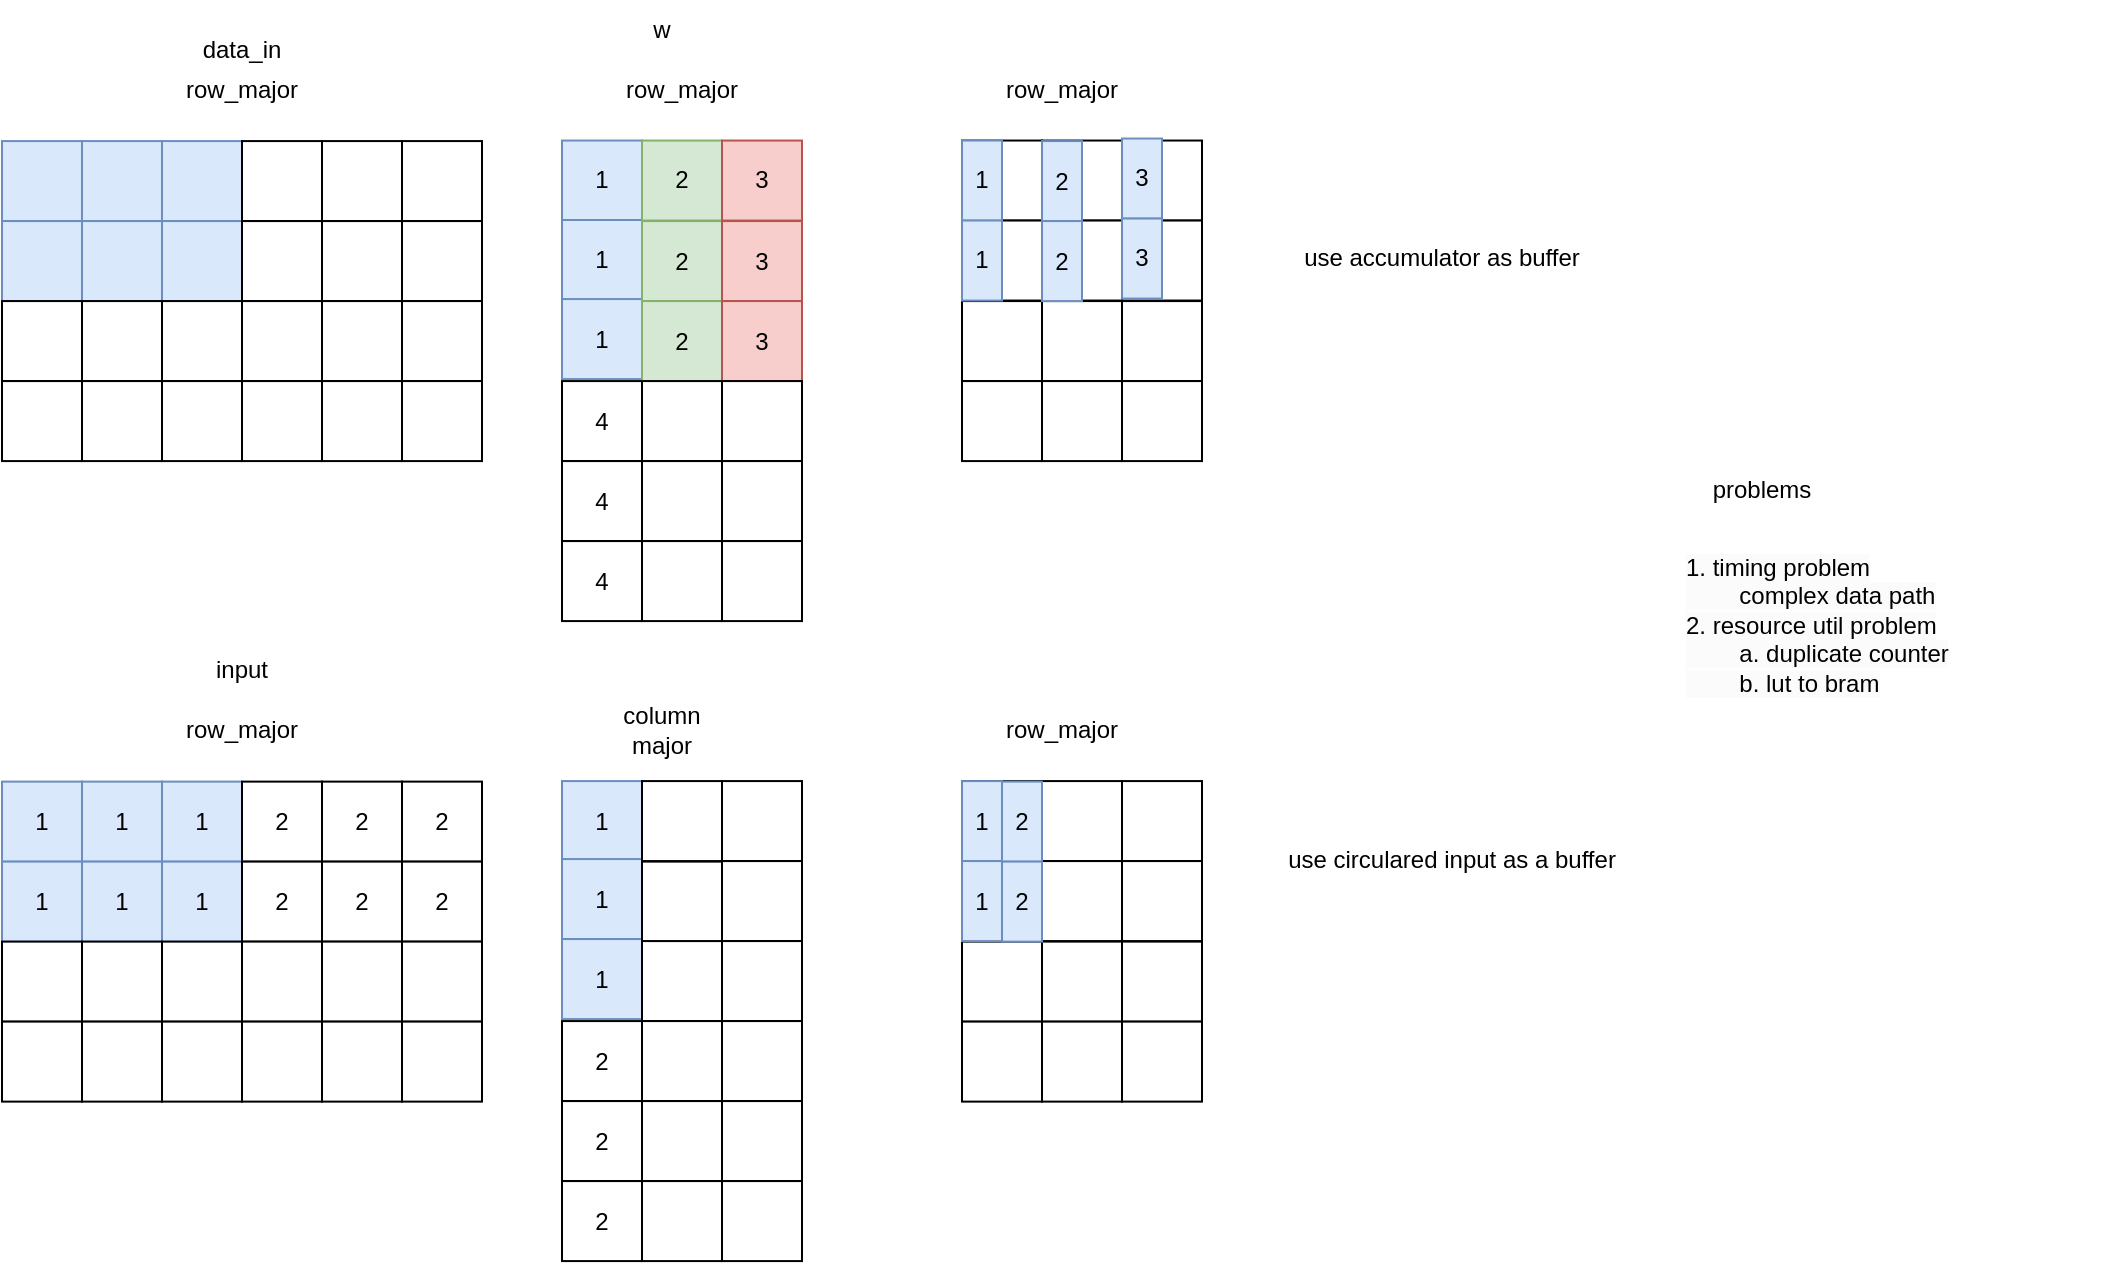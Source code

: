 <mxfile>
    <diagram id="8f1UVyMfekbWIKseI8K9" name="Page-1">
        <mxGraphModel dx="711" dy="352" grid="1" gridSize="10" guides="1" tooltips="1" connect="1" arrows="1" fold="1" page="1" pageScale="1" pageWidth="827" pageHeight="1169" math="0" shadow="0">
            <root>
                <mxCell id="0"/>
                <mxCell id="1" parent="0"/>
                <mxCell id="188" value="" style="rounded=0;whiteSpace=wrap;html=1;fillColor=#dae8fc;strokeColor=#6c8ebf;" parent="1" vertex="1">
                    <mxGeometry x="40" y="960.54" width="40" height="40" as="geometry"/>
                </mxCell>
                <mxCell id="189" value="" style="rounded=0;whiteSpace=wrap;html=1;fillColor=#dae8fc;strokeColor=#6c8ebf;" parent="1" vertex="1">
                    <mxGeometry x="80" y="960.54" width="40" height="40" as="geometry"/>
                </mxCell>
                <mxCell id="194" value="" style="rounded=0;whiteSpace=wrap;html=1;fillColor=#dae8fc;strokeColor=#6c8ebf;" parent="1" vertex="1">
                    <mxGeometry x="120" y="960.54" width="40" height="40" as="geometry"/>
                </mxCell>
                <mxCell id="195" value="" style="rounded=0;whiteSpace=wrap;html=1;" parent="1" vertex="1">
                    <mxGeometry x="160" y="960.54" width="40" height="40" as="geometry"/>
                </mxCell>
                <mxCell id="196" value="" style="rounded=0;whiteSpace=wrap;html=1;" parent="1" vertex="1">
                    <mxGeometry x="200" y="960.54" width="40" height="40" as="geometry"/>
                </mxCell>
                <mxCell id="197" value="" style="rounded=0;whiteSpace=wrap;html=1;" parent="1" vertex="1">
                    <mxGeometry x="240" y="960.54" width="40" height="40" as="geometry"/>
                </mxCell>
                <mxCell id="198" value="1" style="rounded=0;whiteSpace=wrap;html=1;fillColor=#dae8fc;strokeColor=#6c8ebf;" parent="1" vertex="1">
                    <mxGeometry x="320" y="960.27" width="40" height="40" as="geometry"/>
                </mxCell>
                <mxCell id="199" value="1" style="rounded=0;whiteSpace=wrap;html=1;fillColor=#dae8fc;strokeColor=#6c8ebf;" parent="1" vertex="1">
                    <mxGeometry x="320" y="1000" width="40" height="40" as="geometry"/>
                </mxCell>
                <mxCell id="200" value="1" style="rounded=0;whiteSpace=wrap;html=1;fillColor=#dae8fc;strokeColor=#6c8ebf;" parent="1" vertex="1">
                    <mxGeometry x="320" y="1039.54" width="40" height="40" as="geometry"/>
                </mxCell>
                <mxCell id="204" value="" style="rounded=0;whiteSpace=wrap;html=1;fillColor=#dae8fc;strokeColor=#6c8ebf;" parent="1" vertex="1">
                    <mxGeometry x="40" y="1000.54" width="40" height="40" as="geometry"/>
                </mxCell>
                <mxCell id="205" value="" style="rounded=0;whiteSpace=wrap;html=1;fillColor=#dae8fc;strokeColor=#6c8ebf;" parent="1" vertex="1">
                    <mxGeometry x="80" y="1000.54" width="40" height="40" as="geometry"/>
                </mxCell>
                <mxCell id="206" value="" style="rounded=0;whiteSpace=wrap;html=1;fillColor=#dae8fc;strokeColor=#6c8ebf;" parent="1" vertex="1">
                    <mxGeometry x="120" y="1000.54" width="40" height="40" as="geometry"/>
                </mxCell>
                <mxCell id="207" value="" style="rounded=0;whiteSpace=wrap;html=1;" parent="1" vertex="1">
                    <mxGeometry x="160" y="1000.54" width="40" height="40" as="geometry"/>
                </mxCell>
                <mxCell id="208" value="" style="rounded=0;whiteSpace=wrap;html=1;" parent="1" vertex="1">
                    <mxGeometry x="200" y="1000.54" width="40" height="40" as="geometry"/>
                </mxCell>
                <mxCell id="209" value="" style="rounded=0;whiteSpace=wrap;html=1;" parent="1" vertex="1">
                    <mxGeometry x="240" y="1000.54" width="40" height="40" as="geometry"/>
                </mxCell>
                <mxCell id="210" value="4" style="rounded=0;whiteSpace=wrap;html=1;" parent="1" vertex="1">
                    <mxGeometry x="320" y="1080.54" width="40" height="40" as="geometry"/>
                </mxCell>
                <mxCell id="211" value="4" style="rounded=0;whiteSpace=wrap;html=1;" parent="1" vertex="1">
                    <mxGeometry x="320" y="1120.54" width="40" height="40" as="geometry"/>
                </mxCell>
                <mxCell id="212" value="4" style="rounded=0;whiteSpace=wrap;html=1;" parent="1" vertex="1">
                    <mxGeometry x="320" y="1160.54" width="40" height="40" as="geometry"/>
                </mxCell>
                <mxCell id="213" value="2" style="rounded=0;whiteSpace=wrap;html=1;fillColor=#d5e8d4;strokeColor=#82b366;" parent="1" vertex="1">
                    <mxGeometry x="360" y="960.27" width="40" height="40" as="geometry"/>
                </mxCell>
                <mxCell id="214" value="2" style="rounded=0;whiteSpace=wrap;html=1;fillColor=#d5e8d4;strokeColor=#82b366;" parent="1" vertex="1">
                    <mxGeometry x="360" y="1000.54" width="40" height="40" as="geometry"/>
                </mxCell>
                <mxCell id="215" value="2" style="rounded=0;whiteSpace=wrap;html=1;fillColor=#d5e8d4;strokeColor=#82b366;" parent="1" vertex="1">
                    <mxGeometry x="360" y="1040.54" width="40" height="40" as="geometry"/>
                </mxCell>
                <mxCell id="216" value="" style="rounded=0;whiteSpace=wrap;html=1;" parent="1" vertex="1">
                    <mxGeometry x="360" y="1080.54" width="40" height="40" as="geometry"/>
                </mxCell>
                <mxCell id="217" value="" style="rounded=0;whiteSpace=wrap;html=1;" parent="1" vertex="1">
                    <mxGeometry x="360" y="1120.54" width="40" height="40" as="geometry"/>
                </mxCell>
                <mxCell id="218" value="" style="rounded=0;whiteSpace=wrap;html=1;" parent="1" vertex="1">
                    <mxGeometry x="360" y="1160.54" width="40" height="40" as="geometry"/>
                </mxCell>
                <mxCell id="219" value="3" style="rounded=0;whiteSpace=wrap;html=1;fillColor=#f8cecc;strokeColor=#b85450;" parent="1" vertex="1">
                    <mxGeometry x="400" y="960.27" width="40" height="40" as="geometry"/>
                </mxCell>
                <mxCell id="220" value="3" style="rounded=0;whiteSpace=wrap;html=1;fillColor=#f8cecc;strokeColor=#b85450;" parent="1" vertex="1">
                    <mxGeometry x="400" y="1000.54" width="40" height="40" as="geometry"/>
                </mxCell>
                <mxCell id="221" value="3" style="rounded=0;whiteSpace=wrap;html=1;fillColor=#f8cecc;strokeColor=#b85450;" parent="1" vertex="1">
                    <mxGeometry x="400" y="1040.54" width="40" height="40" as="geometry"/>
                </mxCell>
                <mxCell id="222" value="" style="rounded=0;whiteSpace=wrap;html=1;" parent="1" vertex="1">
                    <mxGeometry x="400" y="1080.54" width="40" height="40" as="geometry"/>
                </mxCell>
                <mxCell id="223" value="" style="rounded=0;whiteSpace=wrap;html=1;" parent="1" vertex="1">
                    <mxGeometry x="400" y="1120.54" width="40" height="40" as="geometry"/>
                </mxCell>
                <mxCell id="224" value="" style="rounded=0;whiteSpace=wrap;html=1;" parent="1" vertex="1">
                    <mxGeometry x="400" y="1160.54" width="40" height="40" as="geometry"/>
                </mxCell>
                <mxCell id="225" value="row_major" style="text;strokeColor=none;align=center;fillColor=none;html=1;verticalAlign=middle;whiteSpace=wrap;rounded=0;" parent="1" vertex="1">
                    <mxGeometry x="350" y="920" width="60" height="30" as="geometry"/>
                </mxCell>
                <mxCell id="226" value="row_major" style="text;strokeColor=none;align=center;fillColor=none;html=1;verticalAlign=middle;whiteSpace=wrap;rounded=0;" parent="1" vertex="1">
                    <mxGeometry x="130" y="920" width="60" height="30" as="geometry"/>
                </mxCell>
                <mxCell id="227" value="" style="rounded=0;whiteSpace=wrap;html=1;" parent="1" vertex="1">
                    <mxGeometry x="520" y="960.27" width="40" height="40" as="geometry"/>
                </mxCell>
                <mxCell id="228" value="" style="rounded=0;whiteSpace=wrap;html=1;" parent="1" vertex="1">
                    <mxGeometry x="520" y="1000.27" width="40" height="40" as="geometry"/>
                </mxCell>
                <mxCell id="229" value="" style="rounded=0;whiteSpace=wrap;html=1;" parent="1" vertex="1">
                    <mxGeometry x="560" y="960.27" width="40" height="40" as="geometry"/>
                </mxCell>
                <mxCell id="230" value="" style="rounded=0;whiteSpace=wrap;html=1;" parent="1" vertex="1">
                    <mxGeometry x="560" y="1000.27" width="40" height="40" as="geometry"/>
                </mxCell>
                <mxCell id="231" value="" style="rounded=0;whiteSpace=wrap;html=1;" parent="1" vertex="1">
                    <mxGeometry x="600" y="960.27" width="40" height="40" as="geometry"/>
                </mxCell>
                <mxCell id="232" value="" style="rounded=0;whiteSpace=wrap;html=1;" parent="1" vertex="1">
                    <mxGeometry x="600" y="1000.27" width="40" height="40" as="geometry"/>
                </mxCell>
                <mxCell id="233" value="row_major" style="text;strokeColor=none;align=center;fillColor=none;html=1;verticalAlign=middle;whiteSpace=wrap;rounded=0;" parent="1" vertex="1">
                    <mxGeometry x="540" y="920" width="60" height="30" as="geometry"/>
                </mxCell>
                <mxCell id="234" value="" style="rounded=0;whiteSpace=wrap;html=1;" parent="1" vertex="1">
                    <mxGeometry x="40" y="1040.54" width="40" height="40" as="geometry"/>
                </mxCell>
                <mxCell id="235" value="" style="rounded=0;whiteSpace=wrap;html=1;" parent="1" vertex="1">
                    <mxGeometry x="80" y="1040.54" width="40" height="40" as="geometry"/>
                </mxCell>
                <mxCell id="236" value="" style="rounded=0;whiteSpace=wrap;html=1;" parent="1" vertex="1">
                    <mxGeometry x="120" y="1040.54" width="40" height="40" as="geometry"/>
                </mxCell>
                <mxCell id="237" value="" style="rounded=0;whiteSpace=wrap;html=1;" parent="1" vertex="1">
                    <mxGeometry x="160" y="1040.54" width="40" height="40" as="geometry"/>
                </mxCell>
                <mxCell id="238" value="" style="rounded=0;whiteSpace=wrap;html=1;" parent="1" vertex="1">
                    <mxGeometry x="200" y="1040.54" width="40" height="40" as="geometry"/>
                </mxCell>
                <mxCell id="239" value="" style="rounded=0;whiteSpace=wrap;html=1;" parent="1" vertex="1">
                    <mxGeometry x="240" y="1040.54" width="40" height="40" as="geometry"/>
                </mxCell>
                <mxCell id="240" value="" style="rounded=0;whiteSpace=wrap;html=1;" parent="1" vertex="1">
                    <mxGeometry x="40" y="1080.54" width="40" height="40" as="geometry"/>
                </mxCell>
                <mxCell id="241" value="" style="rounded=0;whiteSpace=wrap;html=1;" parent="1" vertex="1">
                    <mxGeometry x="80" y="1080.54" width="40" height="40" as="geometry"/>
                </mxCell>
                <mxCell id="242" value="" style="rounded=0;whiteSpace=wrap;html=1;" parent="1" vertex="1">
                    <mxGeometry x="120" y="1080.54" width="40" height="40" as="geometry"/>
                </mxCell>
                <mxCell id="243" value="" style="rounded=0;whiteSpace=wrap;html=1;" parent="1" vertex="1">
                    <mxGeometry x="160" y="1080.54" width="40" height="40" as="geometry"/>
                </mxCell>
                <mxCell id="244" value="" style="rounded=0;whiteSpace=wrap;html=1;" parent="1" vertex="1">
                    <mxGeometry x="200" y="1080.54" width="40" height="40" as="geometry"/>
                </mxCell>
                <mxCell id="245" value="" style="rounded=0;whiteSpace=wrap;html=1;" parent="1" vertex="1">
                    <mxGeometry x="240" y="1080.54" width="40" height="40" as="geometry"/>
                </mxCell>
                <mxCell id="246" value="" style="rounded=0;whiteSpace=wrap;html=1;" parent="1" vertex="1">
                    <mxGeometry x="520" y="1040.54" width="40" height="40" as="geometry"/>
                </mxCell>
                <mxCell id="247" value="" style="rounded=0;whiteSpace=wrap;html=1;" parent="1" vertex="1">
                    <mxGeometry x="520" y="1080.54" width="40" height="40" as="geometry"/>
                </mxCell>
                <mxCell id="248" value="" style="rounded=0;whiteSpace=wrap;html=1;" parent="1" vertex="1">
                    <mxGeometry x="560" y="1040.54" width="40" height="40" as="geometry"/>
                </mxCell>
                <mxCell id="249" value="" style="rounded=0;whiteSpace=wrap;html=1;" parent="1" vertex="1">
                    <mxGeometry x="560" y="1080.54" width="40" height="40" as="geometry"/>
                </mxCell>
                <mxCell id="250" value="" style="rounded=0;whiteSpace=wrap;html=1;" parent="1" vertex="1">
                    <mxGeometry x="600" y="1040.54" width="40" height="40" as="geometry"/>
                </mxCell>
                <mxCell id="251" value="" style="rounded=0;whiteSpace=wrap;html=1;" parent="1" vertex="1">
                    <mxGeometry x="600" y="1080.54" width="40" height="40" as="geometry"/>
                </mxCell>
                <mxCell id="252" value="1" style="rounded=0;whiteSpace=wrap;html=1;fillColor=#dae8fc;strokeColor=#6c8ebf;" parent="1" vertex="1">
                    <mxGeometry x="520" y="960.27" width="20" height="40" as="geometry"/>
                </mxCell>
                <mxCell id="253" value="1" style="rounded=0;whiteSpace=wrap;html=1;fillColor=#dae8fc;strokeColor=#6c8ebf;" parent="1" vertex="1">
                    <mxGeometry x="520" y="1000.27" width="20" height="40" as="geometry"/>
                </mxCell>
                <mxCell id="254" value="2" style="rounded=0;whiteSpace=wrap;html=1;fillColor=#dae8fc;strokeColor=#6c8ebf;" parent="1" vertex="1">
                    <mxGeometry x="560" y="960.54" width="20" height="40" as="geometry"/>
                </mxCell>
                <mxCell id="255" value="2" style="rounded=0;whiteSpace=wrap;html=1;fillColor=#dae8fc;strokeColor=#6c8ebf;" parent="1" vertex="1">
                    <mxGeometry x="560" y="1000.54" width="20" height="40" as="geometry"/>
                </mxCell>
                <mxCell id="256" value="3" style="rounded=0;whiteSpace=wrap;html=1;fillColor=#dae8fc;strokeColor=#6c8ebf;" parent="1" vertex="1">
                    <mxGeometry x="600" y="959.27" width="20" height="40" as="geometry"/>
                </mxCell>
                <mxCell id="257" value="3" style="rounded=0;whiteSpace=wrap;html=1;fillColor=#dae8fc;strokeColor=#6c8ebf;" parent="1" vertex="1">
                    <mxGeometry x="600" y="999.27" width="20" height="40" as="geometry"/>
                </mxCell>
                <mxCell id="258" value="1" style="rounded=0;whiteSpace=wrap;html=1;fillColor=#dae8fc;strokeColor=#6c8ebf;" parent="1" vertex="1">
                    <mxGeometry x="40" y="1280.81" width="40" height="40" as="geometry"/>
                </mxCell>
                <mxCell id="259" value="1" style="rounded=0;whiteSpace=wrap;html=1;fillColor=#dae8fc;strokeColor=#6c8ebf;" parent="1" vertex="1">
                    <mxGeometry x="80" y="1280.81" width="40" height="40" as="geometry"/>
                </mxCell>
                <mxCell id="260" value="1" style="rounded=0;whiteSpace=wrap;html=1;fillColor=#dae8fc;strokeColor=#6c8ebf;" parent="1" vertex="1">
                    <mxGeometry x="120" y="1280.81" width="40" height="40" as="geometry"/>
                </mxCell>
                <mxCell id="261" value="2" style="rounded=0;whiteSpace=wrap;html=1;" parent="1" vertex="1">
                    <mxGeometry x="160" y="1280.81" width="40" height="40" as="geometry"/>
                </mxCell>
                <mxCell id="262" value="2" style="rounded=0;whiteSpace=wrap;html=1;" parent="1" vertex="1">
                    <mxGeometry x="200" y="1280.81" width="40" height="40" as="geometry"/>
                </mxCell>
                <mxCell id="263" value="2" style="rounded=0;whiteSpace=wrap;html=1;" parent="1" vertex="1">
                    <mxGeometry x="240" y="1280.81" width="40" height="40" as="geometry"/>
                </mxCell>
                <mxCell id="264" value="1" style="rounded=0;whiteSpace=wrap;html=1;fillColor=#dae8fc;strokeColor=#6c8ebf;" parent="1" vertex="1">
                    <mxGeometry x="320" y="1280.54" width="40" height="40" as="geometry"/>
                </mxCell>
                <mxCell id="265" value="1" style="rounded=0;whiteSpace=wrap;html=1;fillColor=#dae8fc;strokeColor=#6c8ebf;" parent="1" vertex="1">
                    <mxGeometry x="320" y="1319.54" width="40" height="40" as="geometry"/>
                </mxCell>
                <mxCell id="266" value="1" style="rounded=0;whiteSpace=wrap;html=1;fillColor=#dae8fc;strokeColor=#6c8ebf;" parent="1" vertex="1">
                    <mxGeometry x="320" y="1359.54" width="40" height="40" as="geometry"/>
                </mxCell>
                <mxCell id="267" value="1" style="rounded=0;whiteSpace=wrap;html=1;fillColor=#dae8fc;strokeColor=#6c8ebf;" parent="1" vertex="1">
                    <mxGeometry x="40" y="1320.81" width="40" height="40" as="geometry"/>
                </mxCell>
                <mxCell id="268" value="1" style="rounded=0;whiteSpace=wrap;html=1;fillColor=#dae8fc;strokeColor=#6c8ebf;" parent="1" vertex="1">
                    <mxGeometry x="80" y="1320.81" width="40" height="40" as="geometry"/>
                </mxCell>
                <mxCell id="269" value="1" style="rounded=0;whiteSpace=wrap;html=1;fillColor=#dae8fc;strokeColor=#6c8ebf;" parent="1" vertex="1">
                    <mxGeometry x="120" y="1320.81" width="40" height="40" as="geometry"/>
                </mxCell>
                <mxCell id="270" value="2" style="rounded=0;whiteSpace=wrap;html=1;" parent="1" vertex="1">
                    <mxGeometry x="160" y="1320.81" width="40" height="40" as="geometry"/>
                </mxCell>
                <mxCell id="271" value="2" style="rounded=0;whiteSpace=wrap;html=1;" parent="1" vertex="1">
                    <mxGeometry x="200" y="1320.81" width="40" height="40" as="geometry"/>
                </mxCell>
                <mxCell id="272" value="2" style="rounded=0;whiteSpace=wrap;html=1;" parent="1" vertex="1">
                    <mxGeometry x="240" y="1320.81" width="40" height="40" as="geometry"/>
                </mxCell>
                <mxCell id="273" value="2" style="rounded=0;whiteSpace=wrap;html=1;" parent="1" vertex="1">
                    <mxGeometry x="320" y="1400.54" width="40" height="40" as="geometry"/>
                </mxCell>
                <mxCell id="274" value="2" style="rounded=0;whiteSpace=wrap;html=1;" parent="1" vertex="1">
                    <mxGeometry x="320" y="1440.54" width="40" height="40" as="geometry"/>
                </mxCell>
                <mxCell id="275" value="2" style="rounded=0;whiteSpace=wrap;html=1;" parent="1" vertex="1">
                    <mxGeometry x="320" y="1480.54" width="40" height="40" as="geometry"/>
                </mxCell>
                <mxCell id="276" value="" style="rounded=0;whiteSpace=wrap;html=1;" parent="1" vertex="1">
                    <mxGeometry x="360" y="1280.54" width="40" height="40" as="geometry"/>
                </mxCell>
                <mxCell id="277" value="" style="rounded=0;whiteSpace=wrap;html=1;direction=south;" parent="1" vertex="1">
                    <mxGeometry x="360" y="1320.81" width="40" height="40" as="geometry"/>
                </mxCell>
                <mxCell id="278" value="" style="rounded=0;whiteSpace=wrap;html=1;" parent="1" vertex="1">
                    <mxGeometry x="360" y="1360.54" width="40" height="40" as="geometry"/>
                </mxCell>
                <mxCell id="279" value="" style="rounded=0;whiteSpace=wrap;html=1;" parent="1" vertex="1">
                    <mxGeometry x="360" y="1400.54" width="40" height="40" as="geometry"/>
                </mxCell>
                <mxCell id="280" value="" style="rounded=0;whiteSpace=wrap;html=1;" parent="1" vertex="1">
                    <mxGeometry x="360" y="1440.54" width="40" height="40" as="geometry"/>
                </mxCell>
                <mxCell id="281" value="" style="rounded=0;whiteSpace=wrap;html=1;" parent="1" vertex="1">
                    <mxGeometry x="360" y="1480.54" width="40" height="40" as="geometry"/>
                </mxCell>
                <mxCell id="282" value="" style="rounded=0;whiteSpace=wrap;html=1;" parent="1" vertex="1">
                    <mxGeometry x="400" y="1280.54" width="40" height="40" as="geometry"/>
                </mxCell>
                <mxCell id="283" value="" style="rounded=0;whiteSpace=wrap;html=1;" parent="1" vertex="1">
                    <mxGeometry x="400" y="1320.54" width="40" height="40" as="geometry"/>
                </mxCell>
                <mxCell id="284" value="" style="rounded=0;whiteSpace=wrap;html=1;" parent="1" vertex="1">
                    <mxGeometry x="400" y="1360.54" width="40" height="40" as="geometry"/>
                </mxCell>
                <mxCell id="285" value="" style="rounded=0;whiteSpace=wrap;html=1;" parent="1" vertex="1">
                    <mxGeometry x="400" y="1400.54" width="40" height="40" as="geometry"/>
                </mxCell>
                <mxCell id="286" value="" style="rounded=0;whiteSpace=wrap;html=1;" parent="1" vertex="1">
                    <mxGeometry x="400" y="1440.54" width="40" height="40" as="geometry"/>
                </mxCell>
                <mxCell id="287" value="" style="rounded=0;whiteSpace=wrap;html=1;" parent="1" vertex="1">
                    <mxGeometry x="400" y="1480.54" width="40" height="40" as="geometry"/>
                </mxCell>
                <mxCell id="288" value="column major" style="text;strokeColor=none;align=center;fillColor=none;html=1;verticalAlign=middle;whiteSpace=wrap;rounded=0;" parent="1" vertex="1">
                    <mxGeometry x="340" y="1240.27" width="60" height="30" as="geometry"/>
                </mxCell>
                <mxCell id="289" value="row_major" style="text;strokeColor=none;align=center;fillColor=none;html=1;verticalAlign=middle;whiteSpace=wrap;rounded=0;" parent="1" vertex="1">
                    <mxGeometry x="130" y="1240.27" width="60" height="30" as="geometry"/>
                </mxCell>
                <mxCell id="290" value="" style="rounded=0;whiteSpace=wrap;html=1;" parent="1" vertex="1">
                    <mxGeometry x="520" y="1280.54" width="40" height="40" as="geometry"/>
                </mxCell>
                <mxCell id="291" value="" style="rounded=0;whiteSpace=wrap;html=1;" parent="1" vertex="1">
                    <mxGeometry x="520" y="1320.54" width="40" height="40" as="geometry"/>
                </mxCell>
                <mxCell id="292" value="" style="rounded=0;whiteSpace=wrap;html=1;" parent="1" vertex="1">
                    <mxGeometry x="560" y="1280.54" width="40" height="40" as="geometry"/>
                </mxCell>
                <mxCell id="293" value="" style="rounded=0;whiteSpace=wrap;html=1;" parent="1" vertex="1">
                    <mxGeometry x="560" y="1320.54" width="40" height="40" as="geometry"/>
                </mxCell>
                <mxCell id="294" value="" style="rounded=0;whiteSpace=wrap;html=1;" parent="1" vertex="1">
                    <mxGeometry x="600" y="1280.54" width="40" height="40" as="geometry"/>
                </mxCell>
                <mxCell id="295" value="" style="rounded=0;whiteSpace=wrap;html=1;" parent="1" vertex="1">
                    <mxGeometry x="600" y="1320.54" width="40" height="40" as="geometry"/>
                </mxCell>
                <mxCell id="296" value="row_major" style="text;strokeColor=none;align=center;fillColor=none;html=1;verticalAlign=middle;whiteSpace=wrap;rounded=0;" parent="1" vertex="1">
                    <mxGeometry x="540" y="1240.27" width="60" height="30" as="geometry"/>
                </mxCell>
                <mxCell id="297" value="" style="rounded=0;whiteSpace=wrap;html=1;" parent="1" vertex="1">
                    <mxGeometry x="40" y="1360.81" width="40" height="40" as="geometry"/>
                </mxCell>
                <mxCell id="298" value="" style="rounded=0;whiteSpace=wrap;html=1;" parent="1" vertex="1">
                    <mxGeometry x="80" y="1360.81" width="40" height="40" as="geometry"/>
                </mxCell>
                <mxCell id="299" value="" style="rounded=0;whiteSpace=wrap;html=1;" parent="1" vertex="1">
                    <mxGeometry x="120" y="1360.81" width="40" height="40" as="geometry"/>
                </mxCell>
                <mxCell id="300" value="" style="rounded=0;whiteSpace=wrap;html=1;" parent="1" vertex="1">
                    <mxGeometry x="160" y="1360.81" width="40" height="40" as="geometry"/>
                </mxCell>
                <mxCell id="301" value="" style="rounded=0;whiteSpace=wrap;html=1;" parent="1" vertex="1">
                    <mxGeometry x="200" y="1360.81" width="40" height="40" as="geometry"/>
                </mxCell>
                <mxCell id="302" value="" style="rounded=0;whiteSpace=wrap;html=1;" parent="1" vertex="1">
                    <mxGeometry x="240" y="1360.81" width="40" height="40" as="geometry"/>
                </mxCell>
                <mxCell id="303" value="" style="rounded=0;whiteSpace=wrap;html=1;" parent="1" vertex="1">
                    <mxGeometry x="40" y="1400.81" width="40" height="40" as="geometry"/>
                </mxCell>
                <mxCell id="304" value="" style="rounded=0;whiteSpace=wrap;html=1;" parent="1" vertex="1">
                    <mxGeometry x="80" y="1400.81" width="40" height="40" as="geometry"/>
                </mxCell>
                <mxCell id="305" value="" style="rounded=0;whiteSpace=wrap;html=1;" parent="1" vertex="1">
                    <mxGeometry x="120" y="1400.81" width="40" height="40" as="geometry"/>
                </mxCell>
                <mxCell id="306" value="" style="rounded=0;whiteSpace=wrap;html=1;" parent="1" vertex="1">
                    <mxGeometry x="160" y="1400.81" width="40" height="40" as="geometry"/>
                </mxCell>
                <mxCell id="307" value="" style="rounded=0;whiteSpace=wrap;html=1;" parent="1" vertex="1">
                    <mxGeometry x="200" y="1400.81" width="40" height="40" as="geometry"/>
                </mxCell>
                <mxCell id="308" value="" style="rounded=0;whiteSpace=wrap;html=1;" parent="1" vertex="1">
                    <mxGeometry x="240" y="1400.81" width="40" height="40" as="geometry"/>
                </mxCell>
                <mxCell id="309" value="" style="rounded=0;whiteSpace=wrap;html=1;" parent="1" vertex="1">
                    <mxGeometry x="520" y="1360.81" width="40" height="40" as="geometry"/>
                </mxCell>
                <mxCell id="310" value="" style="rounded=0;whiteSpace=wrap;html=1;" parent="1" vertex="1">
                    <mxGeometry x="520" y="1400.81" width="40" height="40" as="geometry"/>
                </mxCell>
                <mxCell id="311" value="" style="rounded=0;whiteSpace=wrap;html=1;" parent="1" vertex="1">
                    <mxGeometry x="560" y="1360.81" width="40" height="40" as="geometry"/>
                </mxCell>
                <mxCell id="312" value="" style="rounded=0;whiteSpace=wrap;html=1;" parent="1" vertex="1">
                    <mxGeometry x="560" y="1400.81" width="40" height="40" as="geometry"/>
                </mxCell>
                <mxCell id="313" value="" style="rounded=0;whiteSpace=wrap;html=1;" parent="1" vertex="1">
                    <mxGeometry x="600" y="1360.81" width="40" height="40" as="geometry"/>
                </mxCell>
                <mxCell id="314" value="" style="rounded=0;whiteSpace=wrap;html=1;" parent="1" vertex="1">
                    <mxGeometry x="600" y="1400.81" width="40" height="40" as="geometry"/>
                </mxCell>
                <mxCell id="315" value="1" style="rounded=0;whiteSpace=wrap;html=1;fillColor=#dae8fc;strokeColor=#6c8ebf;" parent="1" vertex="1">
                    <mxGeometry x="520" y="1280.54" width="20" height="40" as="geometry"/>
                </mxCell>
                <mxCell id="316" value="1" style="rounded=0;whiteSpace=wrap;html=1;fillColor=#dae8fc;strokeColor=#6c8ebf;" parent="1" vertex="1">
                    <mxGeometry x="520" y="1320.54" width="20" height="40" as="geometry"/>
                </mxCell>
                <mxCell id="317" value="2" style="rounded=0;whiteSpace=wrap;html=1;fillColor=#dae8fc;strokeColor=#6c8ebf;" parent="1" vertex="1">
                    <mxGeometry x="540" y="1280.81" width="20" height="40" as="geometry"/>
                </mxCell>
                <mxCell id="318" value="2" style="rounded=0;whiteSpace=wrap;html=1;fillColor=#dae8fc;strokeColor=#6c8ebf;" parent="1" vertex="1">
                    <mxGeometry x="540" y="1320.81" width="20" height="40" as="geometry"/>
                </mxCell>
                <mxCell id="322" value="use accumulator as buffer&lt;br&gt;" style="text;strokeColor=none;align=center;fillColor=none;html=1;verticalAlign=middle;whiteSpace=wrap;rounded=0;" parent="1" vertex="1">
                    <mxGeometry x="680" y="979.4" width="160" height="79.73" as="geometry"/>
                </mxCell>
                <mxCell id="323" value="&lt;span style=&quot;color: rgb(0, 0, 0); font-family: Helvetica; font-size: 12px; font-style: normal; font-variant-ligatures: normal; font-variant-caps: normal; font-weight: 400; letter-spacing: normal; orphans: 2; text-align: center; text-indent: 0px; text-transform: none; widows: 2; word-spacing: 0px; -webkit-text-stroke-width: 0px; background-color: rgb(251, 251, 251); text-decoration-thickness: initial; text-decoration-style: initial; text-decoration-color: initial; float: none; display: inline !important;&quot;&gt;1. timing problem&lt;/span&gt;&lt;br style=&quot;border-color: var(--border-color); color: rgb(0, 0, 0); font-family: Helvetica; font-size: 12px; font-style: normal; font-variant-ligatures: normal; font-variant-caps: normal; font-weight: 400; letter-spacing: normal; orphans: 2; text-align: center; text-indent: 0px; text-transform: none; widows: 2; word-spacing: 0px; -webkit-text-stroke-width: 0px; background-color: rgb(251, 251, 251); text-decoration-thickness: initial; text-decoration-style: initial; text-decoration-color: initial;&quot;&gt;&lt;span style=&quot;color: rgb(0, 0, 0); font-family: Helvetica; font-size: 12px; font-style: normal; font-variant-ligatures: normal; font-variant-caps: normal; font-weight: 400; letter-spacing: normal; orphans: 2; text-align: center; text-indent: 0px; text-transform: none; widows: 2; word-spacing: 0px; -webkit-text-stroke-width: 0px; background-color: rgb(251, 251, 251); text-decoration-thickness: initial; text-decoration-style: initial; text-decoration-color: initial; float: none; display: inline !important;&quot;&gt;&lt;span style=&quot;white-space: pre;&quot;&gt;&#9;&lt;/span&gt;complex data path&lt;/span&gt;&lt;br style=&quot;border-color: var(--border-color); color: rgb(0, 0, 0); font-family: Helvetica; font-size: 12px; font-style: normal; font-variant-ligatures: normal; font-variant-caps: normal; font-weight: 400; letter-spacing: normal; orphans: 2; text-align: center; text-indent: 0px; text-transform: none; widows: 2; word-spacing: 0px; -webkit-text-stroke-width: 0px; background-color: rgb(251, 251, 251); text-decoration-thickness: initial; text-decoration-style: initial; text-decoration-color: initial;&quot;&gt;&lt;span style=&quot;color: rgb(0, 0, 0); font-family: Helvetica; font-size: 12px; font-style: normal; font-variant-ligatures: normal; font-variant-caps: normal; font-weight: 400; letter-spacing: normal; orphans: 2; text-align: center; text-indent: 0px; text-transform: none; widows: 2; word-spacing: 0px; -webkit-text-stroke-width: 0px; background-color: rgb(251, 251, 251); text-decoration-thickness: initial; text-decoration-style: initial; text-decoration-color: initial; float: none; display: inline !important;&quot;&gt;2. resource util problem&lt;/span&gt;&lt;br style=&quot;border-color: var(--border-color); color: rgb(0, 0, 0); font-family: Helvetica; font-size: 12px; font-style: normal; font-variant-ligatures: normal; font-variant-caps: normal; font-weight: 400; letter-spacing: normal; orphans: 2; text-align: center; text-indent: 0px; text-transform: none; widows: 2; word-spacing: 0px; -webkit-text-stroke-width: 0px; background-color: rgb(251, 251, 251); text-decoration-thickness: initial; text-decoration-style: initial; text-decoration-color: initial;&quot;&gt;&lt;span style=&quot;color: rgb(0, 0, 0); font-family: Helvetica; font-size: 12px; font-style: normal; font-variant-ligatures: normal; font-variant-caps: normal; font-weight: 400; letter-spacing: normal; orphans: 2; text-align: center; text-indent: 0px; text-transform: none; widows: 2; word-spacing: 0px; -webkit-text-stroke-width: 0px; background-color: rgb(251, 251, 251); text-decoration-thickness: initial; text-decoration-style: initial; text-decoration-color: initial; float: none; display: inline !important;&quot;&gt;&lt;span style=&quot;white-space: pre;&quot;&gt;&#9;&lt;/span&gt;a. duplicate counter&lt;br&gt;&lt;span style=&quot;white-space: pre;&quot;&gt;&#9;&lt;/span&gt;b. lut to bram&lt;br&gt;&lt;/span&gt;" style="text;whiteSpace=wrap;html=1;" parent="1" vertex="1">
                    <mxGeometry x="880" y="1160.27" width="220" height="80" as="geometry"/>
                </mxCell>
                <mxCell id="324" value="use circulared input as a buffer" style="text;strokeColor=none;align=center;fillColor=none;html=1;verticalAlign=middle;whiteSpace=wrap;rounded=0;" parent="1" vertex="1">
                    <mxGeometry x="660" y="1280.54" width="210" height="79.73" as="geometry"/>
                </mxCell>
                <mxCell id="325" value="problems" style="text;strokeColor=none;align=center;fillColor=none;html=1;verticalAlign=middle;whiteSpace=wrap;rounded=0;" parent="1" vertex="1">
                    <mxGeometry x="890" y="1120" width="60" height="30" as="geometry"/>
                </mxCell>
                <mxCell id="327" value="w" style="text;strokeColor=none;align=center;fillColor=none;html=1;verticalAlign=middle;whiteSpace=wrap;rounded=0;" parent="1" vertex="1">
                    <mxGeometry x="340" y="890" width="60" height="30" as="geometry"/>
                </mxCell>
                <mxCell id="328" value="data_in" style="text;strokeColor=none;align=center;fillColor=none;html=1;verticalAlign=middle;whiteSpace=wrap;rounded=0;" parent="1" vertex="1">
                    <mxGeometry x="130" y="900" width="60" height="30" as="geometry"/>
                </mxCell>
                <mxCell id="329" value="input" style="text;strokeColor=none;align=center;fillColor=none;html=1;verticalAlign=middle;whiteSpace=wrap;rounded=0;" parent="1" vertex="1">
                    <mxGeometry x="130" y="1210" width="60" height="30" as="geometry"/>
                </mxCell>
            </root>
        </mxGraphModel>
    </diagram>
</mxfile>